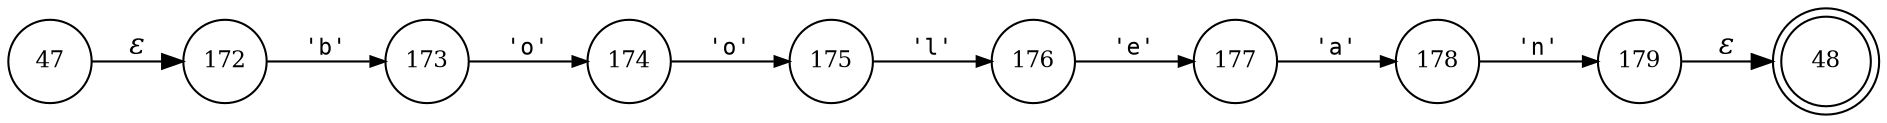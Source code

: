 digraph ATN {
rankdir=LR;
s48[fontsize=11, label="48", shape=doublecircle, fixedsize=true, width=.6];
s176[fontsize=11,label="176", shape=circle, fixedsize=true, width=.55, peripheries=1];
s177[fontsize=11,label="177", shape=circle, fixedsize=true, width=.55, peripheries=1];
s178[fontsize=11,label="178", shape=circle, fixedsize=true, width=.55, peripheries=1];
s179[fontsize=11,label="179", shape=circle, fixedsize=true, width=.55, peripheries=1];
s172[fontsize=11,label="172", shape=circle, fixedsize=true, width=.55, peripheries=1];
s173[fontsize=11,label="173", shape=circle, fixedsize=true, width=.55, peripheries=1];
s174[fontsize=11,label="174", shape=circle, fixedsize=true, width=.55, peripheries=1];
s47[fontsize=11,label="47", shape=circle, fixedsize=true, width=.55, peripheries=1];
s175[fontsize=11,label="175", shape=circle, fixedsize=true, width=.55, peripheries=1];
s47 -> s172 [fontname="Times-Italic", label="&epsilon;"];
s172 -> s173 [fontsize=11, fontname="Courier", arrowsize=.7, label = "'b'", arrowhead = normal];
s173 -> s174 [fontsize=11, fontname="Courier", arrowsize=.7, label = "'o'", arrowhead = normal];
s174 -> s175 [fontsize=11, fontname="Courier", arrowsize=.7, label = "'o'", arrowhead = normal];
s175 -> s176 [fontsize=11, fontname="Courier", arrowsize=.7, label = "'l'", arrowhead = normal];
s176 -> s177 [fontsize=11, fontname="Courier", arrowsize=.7, label = "'e'", arrowhead = normal];
s177 -> s178 [fontsize=11, fontname="Courier", arrowsize=.7, label = "'a'", arrowhead = normal];
s178 -> s179 [fontsize=11, fontname="Courier", arrowsize=.7, label = "'n'", arrowhead = normal];
s179 -> s48 [fontname="Times-Italic", label="&epsilon;"];
}